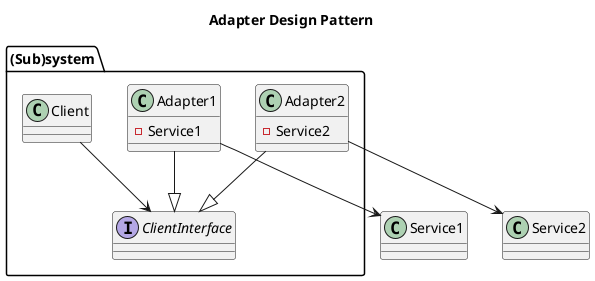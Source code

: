 @startuml adapter

title Adapter Design Pattern

package "(Sub)system" {
    class Client
    interface ClientInterface
    class Adapter1 {
        - Service1
    }
    class Adapter2 {
        - Service2
    }
}

class Service1
class Service2

Client  --> ClientInterface
Adapter1 --|> ClientInterface
Adapter1 --> Service1
Adapter2 --|> ClientInterface
Adapter2 --> Service2

@enduml